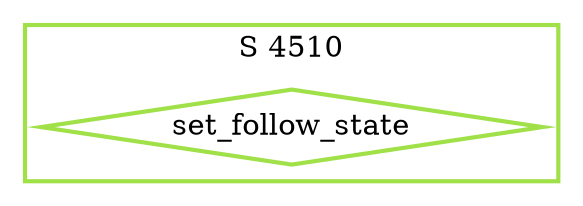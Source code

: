 digraph G {
  ratio=0.500000;
  "UV set_follow_state (4510)" [shape=diamond, label="set_follow_state",
                                color="#A0E048", style=bold];
  
  subgraph cluster_4510 { label="S 4510";
    color="#A0E048";
    style=bold;
    "UV set_follow_state (4510)"; };
  
  
  }